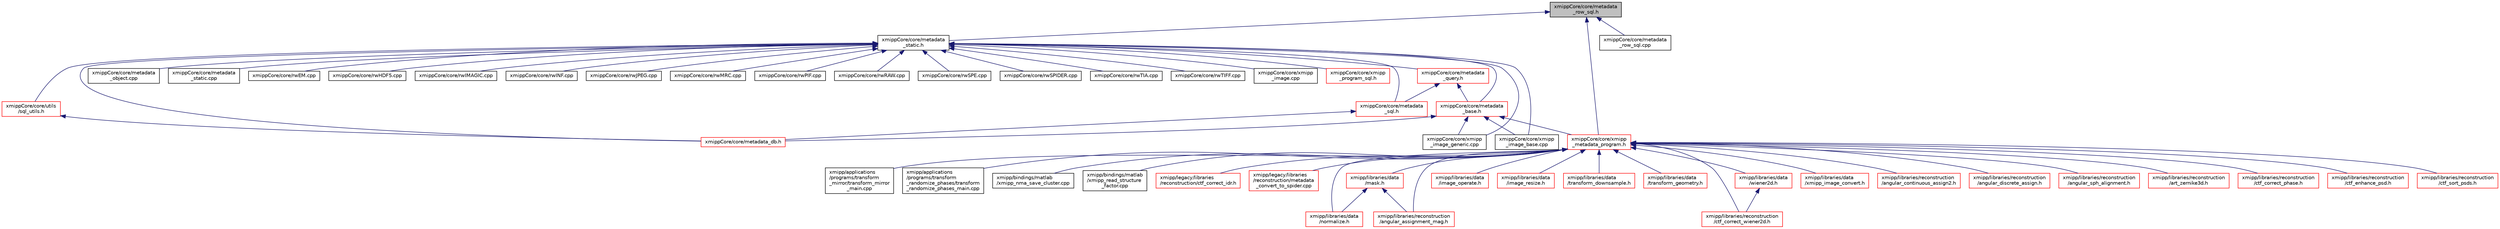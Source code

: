 digraph "xmippCore/core/metadata_row_sql.h"
{
  edge [fontname="Helvetica",fontsize="10",labelfontname="Helvetica",labelfontsize="10"];
  node [fontname="Helvetica",fontsize="10",shape=record];
  Node12 [label="xmippCore/core/metadata\l_row_sql.h",height=0.2,width=0.4,color="black", fillcolor="grey75", style="filled", fontcolor="black"];
  Node12 -> Node13 [dir="back",color="midnightblue",fontsize="10",style="solid",fontname="Helvetica"];
  Node13 [label="xmippCore/core/metadata\l_static.h",height=0.2,width=0.4,color="black", fillcolor="white", style="filled",URL="$metadata__static_8h.html"];
  Node13 -> Node14 [dir="back",color="midnightblue",fontsize="10",style="solid",fontname="Helvetica"];
  Node14 [label="xmippCore/core/metadata\l_base.h",height=0.2,width=0.4,color="red", fillcolor="white", style="filled",URL="$metadata__base_8h.html"];
  Node14 -> Node626 [dir="back",color="midnightblue",fontsize="10",style="solid",fontname="Helvetica"];
  Node626 [label="xmippCore/core/metadata_db.h",height=0.2,width=0.4,color="red", fillcolor="white", style="filled",URL="$metadata__db_8h.html"];
  Node14 -> Node702 [dir="back",color="midnightblue",fontsize="10",style="solid",fontname="Helvetica"];
  Node702 [label="xmippCore/core/xmipp\l_image_base.cpp",height=0.2,width=0.4,color="black", fillcolor="white", style="filled",URL="$xmipp__image__base_8cpp.html"];
  Node14 -> Node703 [dir="back",color="midnightblue",fontsize="10",style="solid",fontname="Helvetica"];
  Node703 [label="xmippCore/core/xmipp\l_image_generic.cpp",height=0.2,width=0.4,color="black", fillcolor="white", style="filled",URL="$xmipp__image__generic_8cpp.html"];
  Node14 -> Node471 [dir="back",color="midnightblue",fontsize="10",style="solid",fontname="Helvetica"];
  Node471 [label="xmippCore/core/xmipp\l_metadata_program.h",height=0.2,width=0.4,color="red", fillcolor="white", style="filled",URL="$xmipp__metadata__program_8h.html"];
  Node471 -> Node472 [dir="back",color="midnightblue",fontsize="10",style="solid",fontname="Helvetica"];
  Node472 [label="xmipp/applications\l/programs/transform\l_mirror/transform_mirror\l_main.cpp",height=0.2,width=0.4,color="black", fillcolor="white", style="filled",URL="$transform__mirror__main_8cpp.html"];
  Node471 -> Node473 [dir="back",color="midnightblue",fontsize="10",style="solid",fontname="Helvetica"];
  Node473 [label="xmipp/applications\l/programs/transform\l_randomize_phases/transform\l_randomize_phases_main.cpp",height=0.2,width=0.4,color="black", fillcolor="white", style="filled",URL="$transform__randomize__phases__main_8cpp.html"];
  Node471 -> Node474 [dir="back",color="midnightblue",fontsize="10",style="solid",fontname="Helvetica"];
  Node474 [label="xmipp/bindings/matlab\l/xmipp_nma_save_cluster.cpp",height=0.2,width=0.4,color="black", fillcolor="white", style="filled",URL="$xmipp__nma__save__cluster_8cpp.html"];
  Node471 -> Node475 [dir="back",color="midnightblue",fontsize="10",style="solid",fontname="Helvetica"];
  Node475 [label="xmipp/bindings/matlab\l/xmipp_read_structure\l_factor.cpp",height=0.2,width=0.4,color="black", fillcolor="white", style="filled",URL="$xmipp__read__structure__factor_8cpp.html"];
  Node471 -> Node476 [dir="back",color="midnightblue",fontsize="10",style="solid",fontname="Helvetica"];
  Node476 [label="xmipp/legacy/libraries\l/reconstruction/ctf_correct_idr.h",height=0.2,width=0.4,color="red", fillcolor="white", style="filled",URL="$ctf__correct__idr_8h.html"];
  Node471 -> Node144 [dir="back",color="midnightblue",fontsize="10",style="solid",fontname="Helvetica"];
  Node144 [label="xmipp/legacy/libraries\l/reconstruction/metadata\l_convert_to_spider.cpp",height=0.2,width=0.4,color="red", fillcolor="white", style="filled",URL="$metadata__convert__to__spider_8cpp.html"];
  Node471 -> Node479 [dir="back",color="midnightblue",fontsize="10",style="solid",fontname="Helvetica"];
  Node479 [label="xmipp/libraries/data\l/mask.h",height=0.2,width=0.4,color="red", fillcolor="white", style="filled",URL="$mask_8h.html"];
  Node479 -> Node491 [dir="back",color="midnightblue",fontsize="10",style="solid",fontname="Helvetica"];
  Node491 [label="xmipp/libraries/data\l/normalize.h",height=0.2,width=0.4,color="red", fillcolor="white", style="filled",URL="$normalize_8h.html"];
  Node479 -> Node271 [dir="back",color="midnightblue",fontsize="10",style="solid",fontname="Helvetica"];
  Node271 [label="xmipp/libraries/reconstruction\l/angular_assignment_mag.h",height=0.2,width=0.4,color="red", fillcolor="white", style="filled",URL="$angular__assignment__mag_8h.html"];
  Node471 -> Node110 [dir="back",color="midnightblue",fontsize="10",style="solid",fontname="Helvetica"];
  Node110 [label="xmipp/libraries/data\l/image_operate.h",height=0.2,width=0.4,color="red", fillcolor="white", style="filled",URL="$image__operate_8h.html"];
  Node471 -> Node549 [dir="back",color="midnightblue",fontsize="10",style="solid",fontname="Helvetica"];
  Node549 [label="xmipp/libraries/data\l/image_resize.h",height=0.2,width=0.4,color="red", fillcolor="white", style="filled",URL="$image__resize_8h.html"];
  Node471 -> Node491 [dir="back",color="midnightblue",fontsize="10",style="solid",fontname="Helvetica"];
  Node471 -> Node552 [dir="back",color="midnightblue",fontsize="10",style="solid",fontname="Helvetica"];
  Node552 [label="xmipp/libraries/data\l/transform_downsample.h",height=0.2,width=0.4,color="red", fillcolor="white", style="filled",URL="$transform__downsample_8h.html"];
  Node471 -> Node558 [dir="back",color="midnightblue",fontsize="10",style="solid",fontname="Helvetica"];
  Node558 [label="xmipp/libraries/data\l/transform_geometry.h",height=0.2,width=0.4,color="red", fillcolor="white", style="filled",URL="$transform__geometry_8h.html"];
  Node471 -> Node561 [dir="back",color="midnightblue",fontsize="10",style="solid",fontname="Helvetica"];
  Node561 [label="xmipp/libraries/data\l/wiener2d.h",height=0.2,width=0.4,color="red", fillcolor="white", style="filled",URL="$wiener2d_8h.html"];
  Node561 -> Node563 [dir="back",color="midnightblue",fontsize="10",style="solid",fontname="Helvetica"];
  Node563 [label="xmipp/libraries/reconstruction\l/ctf_correct_wiener2d.h",height=0.2,width=0.4,color="red", fillcolor="white", style="filled",URL="$ctf__correct__wiener2d_8h.html"];
  Node471 -> Node566 [dir="back",color="midnightblue",fontsize="10",style="solid",fontname="Helvetica"];
  Node566 [label="xmipp/libraries/data\l/xmipp_image_convert.h",height=0.2,width=0.4,color="red", fillcolor="white", style="filled",URL="$xmipp__image__convert_8h.html"];
  Node471 -> Node271 [dir="back",color="midnightblue",fontsize="10",style="solid",fontname="Helvetica"];
  Node471 -> Node569 [dir="back",color="midnightblue",fontsize="10",style="solid",fontname="Helvetica"];
  Node569 [label="xmipp/libraries/reconstruction\l/angular_continuous_assign2.h",height=0.2,width=0.4,color="red", fillcolor="white", style="filled",URL="$angular__continuous__assign2_8h.html"];
  Node471 -> Node280 [dir="back",color="midnightblue",fontsize="10",style="solid",fontname="Helvetica"];
  Node280 [label="xmipp/libraries/reconstruction\l/angular_discrete_assign.h",height=0.2,width=0.4,color="red", fillcolor="white", style="filled",URL="$angular__discrete__assign_8h.html"];
  Node471 -> Node446 [dir="back",color="midnightblue",fontsize="10",style="solid",fontname="Helvetica"];
  Node446 [label="xmipp/libraries/reconstruction\l/angular_sph_alignment.h",height=0.2,width=0.4,color="red", fillcolor="white", style="filled",URL="$angular__sph__alignment_8h.html"];
  Node471 -> Node571 [dir="back",color="midnightblue",fontsize="10",style="solid",fontname="Helvetica"];
  Node571 [label="xmipp/libraries/reconstruction\l/art_zernike3d.h",height=0.2,width=0.4,color="red", fillcolor="white", style="filled",URL="$art__zernike3d_8h.html"];
  Node471 -> Node573 [dir="back",color="midnightblue",fontsize="10",style="solid",fontname="Helvetica"];
  Node573 [label="xmipp/libraries/reconstruction\l/ctf_correct_phase.h",height=0.2,width=0.4,color="red", fillcolor="white", style="filled",URL="$ctf__correct__phase_8h.html"];
  Node471 -> Node563 [dir="back",color="midnightblue",fontsize="10",style="solid",fontname="Helvetica"];
  Node471 -> Node576 [dir="back",color="midnightblue",fontsize="10",style="solid",fontname="Helvetica"];
  Node576 [label="xmipp/libraries/reconstruction\l/ctf_enhance_psd.h",height=0.2,width=0.4,color="red", fillcolor="white", style="filled",URL="$ctf__enhance__psd_8h.html"];
  Node471 -> Node582 [dir="back",color="midnightblue",fontsize="10",style="solid",fontname="Helvetica"];
  Node582 [label="xmipp/libraries/reconstruction\l/ctf_sort_psds.h",height=0.2,width=0.4,color="red", fillcolor="white", style="filled",URL="$ctf__sort__psds_8h.html"];
  Node13 -> Node704 [dir="back",color="midnightblue",fontsize="10",style="solid",fontname="Helvetica"];
  Node704 [label="xmippCore/core/metadata\l_query.h",height=0.2,width=0.4,color="red", fillcolor="white", style="filled",URL="$metadata__query_8h.html"];
  Node704 -> Node14 [dir="back",color="midnightblue",fontsize="10",style="solid",fontname="Helvetica"];
  Node704 -> Node705 [dir="back",color="midnightblue",fontsize="10",style="solid",fontname="Helvetica"];
  Node705 [label="xmippCore/core/metadata\l_sql.h",height=0.2,width=0.4,color="red", fillcolor="white", style="filled",URL="$metadata__sql_8h.html"];
  Node705 -> Node626 [dir="back",color="midnightblue",fontsize="10",style="solid",fontname="Helvetica"];
  Node13 -> Node626 [dir="back",color="midnightblue",fontsize="10",style="solid",fontname="Helvetica"];
  Node13 -> Node705 [dir="back",color="midnightblue",fontsize="10",style="solid",fontname="Helvetica"];
  Node13 -> Node708 [dir="back",color="midnightblue",fontsize="10",style="solid",fontname="Helvetica"];
  Node708 [label="xmippCore/core/utils\l/sql_utils.h",height=0.2,width=0.4,color="red", fillcolor="white", style="filled",URL="$sql__utils_8h.html"];
  Node708 -> Node626 [dir="back",color="midnightblue",fontsize="10",style="solid",fontname="Helvetica"];
  Node13 -> Node710 [dir="back",color="midnightblue",fontsize="10",style="solid",fontname="Helvetica"];
  Node710 [label="xmippCore/core/metadata\l_object.cpp",height=0.2,width=0.4,color="black", fillcolor="white", style="filled",URL="$metadata__object_8cpp.html"];
  Node13 -> Node711 [dir="back",color="midnightblue",fontsize="10",style="solid",fontname="Helvetica"];
  Node711 [label="xmippCore/core/metadata\l_static.cpp",height=0.2,width=0.4,color="black", fillcolor="white", style="filled",URL="$metadata__static_8cpp.html"];
  Node13 -> Node712 [dir="back",color="midnightblue",fontsize="10",style="solid",fontname="Helvetica"];
  Node712 [label="xmippCore/core/rwEM.cpp",height=0.2,width=0.4,color="black", fillcolor="white", style="filled",URL="$rwEM_8cpp.html"];
  Node13 -> Node713 [dir="back",color="midnightblue",fontsize="10",style="solid",fontname="Helvetica"];
  Node713 [label="xmippCore/core/rwHDF5.cpp",height=0.2,width=0.4,color="black", fillcolor="white", style="filled",URL="$rwHDF5_8cpp.html"];
  Node13 -> Node714 [dir="back",color="midnightblue",fontsize="10",style="solid",fontname="Helvetica"];
  Node714 [label="xmippCore/core/rwIMAGIC.cpp",height=0.2,width=0.4,color="black", fillcolor="white", style="filled",URL="$rwIMAGIC_8cpp.html"];
  Node13 -> Node715 [dir="back",color="midnightblue",fontsize="10",style="solid",fontname="Helvetica"];
  Node715 [label="xmippCore/core/rwINF.cpp",height=0.2,width=0.4,color="black", fillcolor="white", style="filled",URL="$rwINF_8cpp.html"];
  Node13 -> Node716 [dir="back",color="midnightblue",fontsize="10",style="solid",fontname="Helvetica"];
  Node716 [label="xmippCore/core/rwJPEG.cpp",height=0.2,width=0.4,color="black", fillcolor="white", style="filled",URL="$rwJPEG_8cpp.html"];
  Node13 -> Node717 [dir="back",color="midnightblue",fontsize="10",style="solid",fontname="Helvetica"];
  Node717 [label="xmippCore/core/rwMRC.cpp",height=0.2,width=0.4,color="black", fillcolor="white", style="filled",URL="$rwMRC_8cpp.html"];
  Node13 -> Node718 [dir="back",color="midnightblue",fontsize="10",style="solid",fontname="Helvetica"];
  Node718 [label="xmippCore/core/rwPIF.cpp",height=0.2,width=0.4,color="black", fillcolor="white", style="filled",URL="$rwPIF_8cpp.html"];
  Node13 -> Node719 [dir="back",color="midnightblue",fontsize="10",style="solid",fontname="Helvetica"];
  Node719 [label="xmippCore/core/rwRAW.cpp",height=0.2,width=0.4,color="black", fillcolor="white", style="filled",URL="$rwRAW_8cpp.html"];
  Node13 -> Node720 [dir="back",color="midnightblue",fontsize="10",style="solid",fontname="Helvetica"];
  Node720 [label="xmippCore/core/rwSPE.cpp",height=0.2,width=0.4,color="black", fillcolor="white", style="filled",URL="$rwSPE_8cpp.html"];
  Node13 -> Node721 [dir="back",color="midnightblue",fontsize="10",style="solid",fontname="Helvetica"];
  Node721 [label="xmippCore/core/rwSPIDER.cpp",height=0.2,width=0.4,color="black", fillcolor="white", style="filled",URL="$rwSPIDER_8cpp.html"];
  Node13 -> Node722 [dir="back",color="midnightblue",fontsize="10",style="solid",fontname="Helvetica"];
  Node722 [label="xmippCore/core/rwTIA.cpp",height=0.2,width=0.4,color="black", fillcolor="white", style="filled",URL="$rwTIA_8cpp.html"];
  Node13 -> Node723 [dir="back",color="midnightblue",fontsize="10",style="solid",fontname="Helvetica"];
  Node723 [label="xmippCore/core/rwTIFF.cpp",height=0.2,width=0.4,color="black", fillcolor="white", style="filled",URL="$rwTIFF_8cpp.html"];
  Node13 -> Node724 [dir="back",color="midnightblue",fontsize="10",style="solid",fontname="Helvetica"];
  Node724 [label="xmippCore/core/xmipp\l_image.cpp",height=0.2,width=0.4,color="black", fillcolor="white", style="filled",URL="$xmipp__image_8cpp.html"];
  Node13 -> Node702 [dir="back",color="midnightblue",fontsize="10",style="solid",fontname="Helvetica"];
  Node13 -> Node703 [dir="back",color="midnightblue",fontsize="10",style="solid",fontname="Helvetica"];
  Node13 -> Node725 [dir="back",color="midnightblue",fontsize="10",style="solid",fontname="Helvetica"];
  Node725 [label="xmippCore/core/xmipp\l_program_sql.h",height=0.2,width=0.4,color="red", fillcolor="white", style="filled",URL="$xmipp__program__sql_8h.html"];
  Node12 -> Node728 [dir="back",color="midnightblue",fontsize="10",style="solid",fontname="Helvetica"];
  Node728 [label="xmippCore/core/metadata\l_row_sql.cpp",height=0.2,width=0.4,color="black", fillcolor="white", style="filled",URL="$metadata__row__sql_8cpp.html"];
  Node12 -> Node471 [dir="back",color="midnightblue",fontsize="10",style="solid",fontname="Helvetica"];
}
